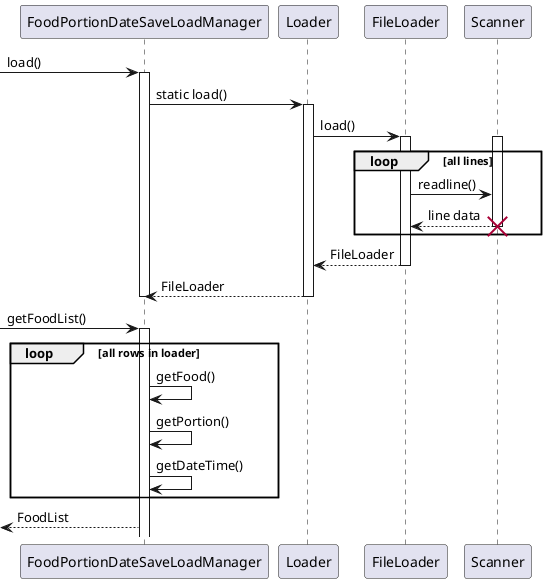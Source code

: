 @startuml

-> FoodPortionDateSaveLoadManager : load()
activate FoodPortionDateSaveLoadManager

FoodPortionDateSaveLoadManager -> Loader : static load()

activate Loader
Loader -> FileLoader : load()

activate FileLoader
loop all lines
    activate Scanner
    FileLoader -> Scanner : readline()
    Scanner --> FileLoader : line data
    destroy Scanner
end
FileLoader --> Loader : FileLoader
deactivate FileLoader

Loader --> FoodPortionDateSaveLoadManager : FileLoader
deactivate Loader
deactivate FoodPortionDateSaveLoadManager

-> FoodPortionDateSaveLoadManager : getFoodList()
activate FoodPortionDateSaveLoadManager

loop all rows in loader
FoodPortionDateSaveLoadManager -> FoodPortionDateSaveLoadManager : getFood()
FoodPortionDateSaveLoadManager -> FoodPortionDateSaveLoadManager : getPortion()
FoodPortionDateSaveLoadManager -> FoodPortionDateSaveLoadManager : getDateTime()
end
<-- FoodPortionDateSaveLoadManager : FoodList
@enduml